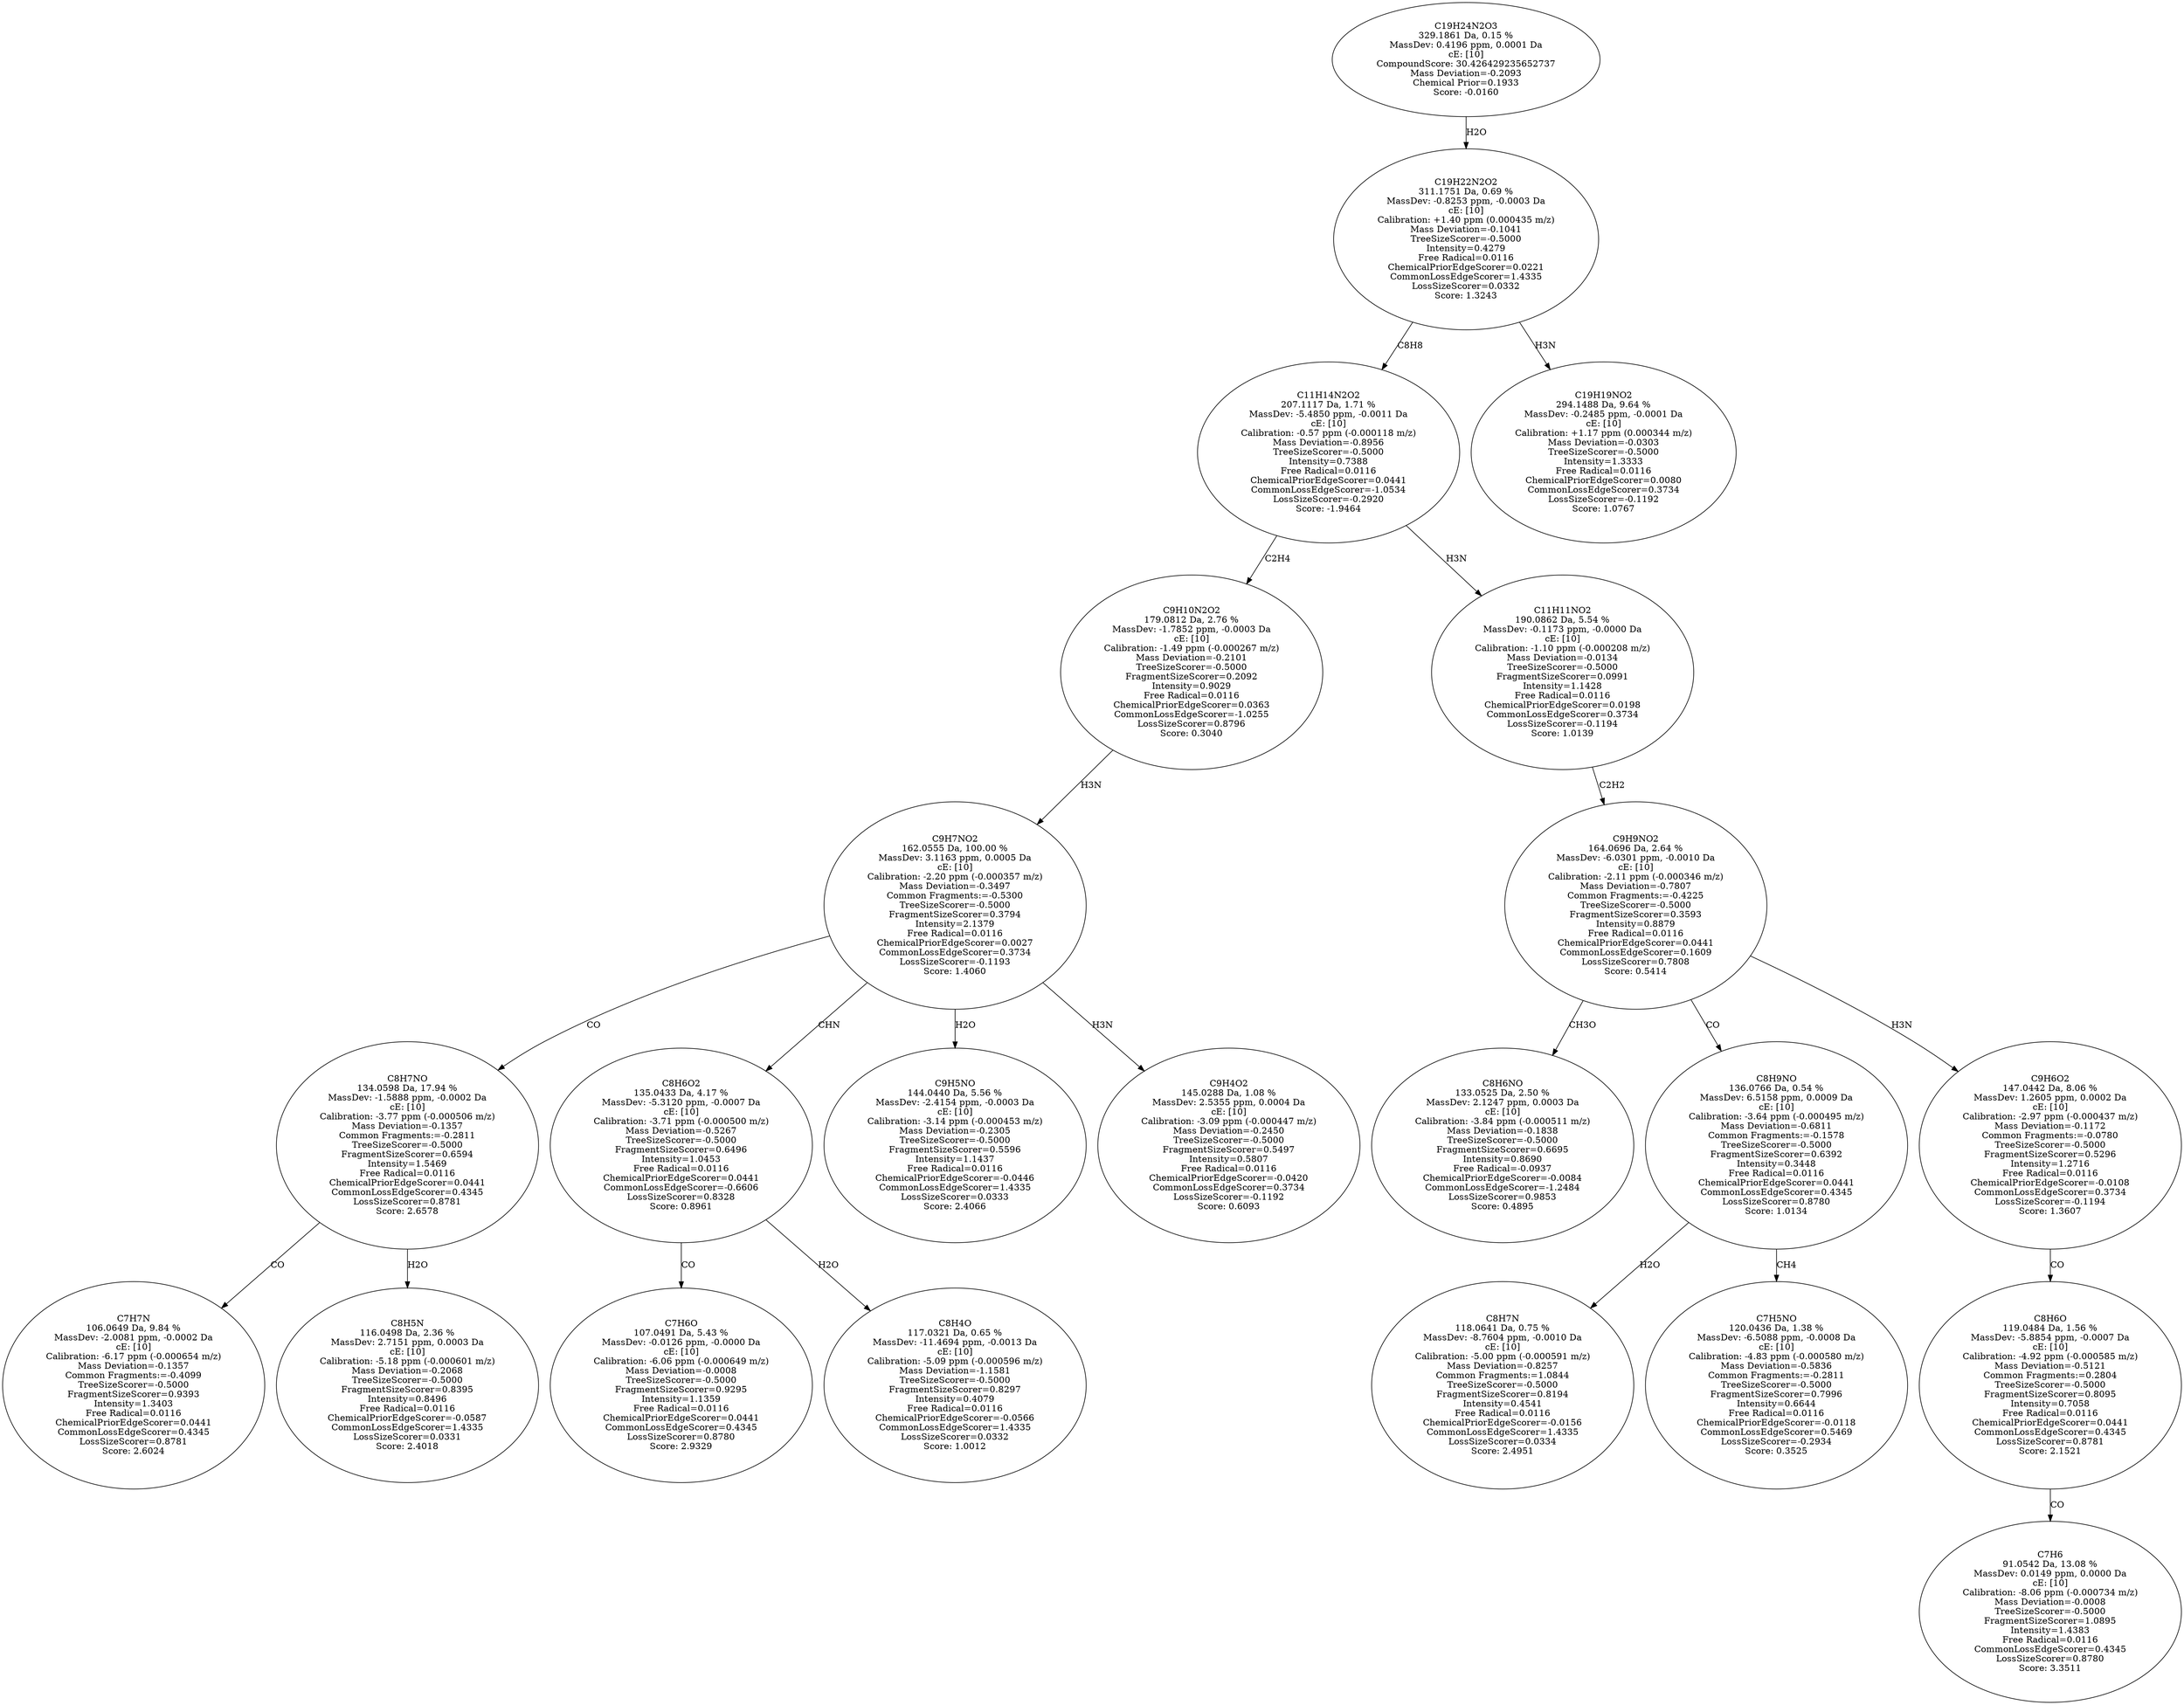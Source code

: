 strict digraph {
v1 [label="C7H7N\n106.0649 Da, 9.84 %\nMassDev: -2.0081 ppm, -0.0002 Da\ncE: [10]\nCalibration: -6.17 ppm (-0.000654 m/z)\nMass Deviation=-0.1357\nCommon Fragments:=-0.4099\nTreeSizeScorer=-0.5000\nFragmentSizeScorer=0.9393\nIntensity=1.3403\nFree Radical=0.0116\nChemicalPriorEdgeScorer=0.0441\nCommonLossEdgeScorer=0.4345\nLossSizeScorer=0.8781\nScore: 2.6024"];
v2 [label="C8H5N\n116.0498 Da, 2.36 %\nMassDev: 2.7151 ppm, 0.0003 Da\ncE: [10]\nCalibration: -5.18 ppm (-0.000601 m/z)\nMass Deviation=-0.2068\nTreeSizeScorer=-0.5000\nFragmentSizeScorer=0.8395\nIntensity=0.8496\nFree Radical=0.0116\nChemicalPriorEdgeScorer=-0.0587\nCommonLossEdgeScorer=1.4335\nLossSizeScorer=0.0331\nScore: 2.4018"];
v3 [label="C8H7NO\n134.0598 Da, 17.94 %\nMassDev: -1.5888 ppm, -0.0002 Da\ncE: [10]\nCalibration: -3.77 ppm (-0.000506 m/z)\nMass Deviation=-0.1357\nCommon Fragments:=-0.2811\nTreeSizeScorer=-0.5000\nFragmentSizeScorer=0.6594\nIntensity=1.5469\nFree Radical=0.0116\nChemicalPriorEdgeScorer=0.0441\nCommonLossEdgeScorer=0.4345\nLossSizeScorer=0.8781\nScore: 2.6578"];
v4 [label="C7H6O\n107.0491 Da, 5.43 %\nMassDev: -0.0126 ppm, -0.0000 Da\ncE: [10]\nCalibration: -6.06 ppm (-0.000649 m/z)\nMass Deviation=-0.0008\nTreeSizeScorer=-0.5000\nFragmentSizeScorer=0.9295\nIntensity=1.1359\nFree Radical=0.0116\nChemicalPriorEdgeScorer=0.0441\nCommonLossEdgeScorer=0.4345\nLossSizeScorer=0.8780\nScore: 2.9329"];
v5 [label="C8H4O\n117.0321 Da, 0.65 %\nMassDev: -11.4694 ppm, -0.0013 Da\ncE: [10]\nCalibration: -5.09 ppm (-0.000596 m/z)\nMass Deviation=-1.1581\nTreeSizeScorer=-0.5000\nFragmentSizeScorer=0.8297\nIntensity=0.4079\nFree Radical=0.0116\nChemicalPriorEdgeScorer=-0.0566\nCommonLossEdgeScorer=1.4335\nLossSizeScorer=0.0332\nScore: 1.0012"];
v6 [label="C8H6O2\n135.0433 Da, 4.17 %\nMassDev: -5.3120 ppm, -0.0007 Da\ncE: [10]\nCalibration: -3.71 ppm (-0.000500 m/z)\nMass Deviation=-0.5267\nTreeSizeScorer=-0.5000\nFragmentSizeScorer=0.6496\nIntensity=1.0453\nFree Radical=0.0116\nChemicalPriorEdgeScorer=0.0441\nCommonLossEdgeScorer=-0.6606\nLossSizeScorer=0.8328\nScore: 0.8961"];
v7 [label="C9H5NO\n144.0440 Da, 5.56 %\nMassDev: -2.4154 ppm, -0.0003 Da\ncE: [10]\nCalibration: -3.14 ppm (-0.000453 m/z)\nMass Deviation=-0.2305\nTreeSizeScorer=-0.5000\nFragmentSizeScorer=0.5596\nIntensity=1.1437\nFree Radical=0.0116\nChemicalPriorEdgeScorer=-0.0446\nCommonLossEdgeScorer=1.4335\nLossSizeScorer=0.0333\nScore: 2.4066"];
v8 [label="C9H4O2\n145.0288 Da, 1.08 %\nMassDev: 2.5355 ppm, 0.0004 Da\ncE: [10]\nCalibration: -3.09 ppm (-0.000447 m/z)\nMass Deviation=-0.2450\nTreeSizeScorer=-0.5000\nFragmentSizeScorer=0.5497\nIntensity=0.5807\nFree Radical=0.0116\nChemicalPriorEdgeScorer=-0.0420\nCommonLossEdgeScorer=0.3734\nLossSizeScorer=-0.1192\nScore: 0.6093"];
v9 [label="C9H7NO2\n162.0555 Da, 100.00 %\nMassDev: 3.1163 ppm, 0.0005 Da\ncE: [10]\nCalibration: -2.20 ppm (-0.000357 m/z)\nMass Deviation=-0.3497\nCommon Fragments:=-0.5300\nTreeSizeScorer=-0.5000\nFragmentSizeScorer=0.3794\nIntensity=2.1379\nFree Radical=0.0116\nChemicalPriorEdgeScorer=0.0027\nCommonLossEdgeScorer=0.3734\nLossSizeScorer=-0.1193\nScore: 1.4060"];
v10 [label="C9H10N2O2\n179.0812 Da, 2.76 %\nMassDev: -1.7852 ppm, -0.0003 Da\ncE: [10]\nCalibration: -1.49 ppm (-0.000267 m/z)\nMass Deviation=-0.2101\nTreeSizeScorer=-0.5000\nFragmentSizeScorer=0.2092\nIntensity=0.9029\nFree Radical=0.0116\nChemicalPriorEdgeScorer=0.0363\nCommonLossEdgeScorer=-1.0255\nLossSizeScorer=0.8796\nScore: 0.3040"];
v11 [label="C8H6NO\n133.0525 Da, 2.50 %\nMassDev: 2.1247 ppm, 0.0003 Da\ncE: [10]\nCalibration: -3.84 ppm (-0.000511 m/z)\nMass Deviation=-0.1838\nTreeSizeScorer=-0.5000\nFragmentSizeScorer=0.6695\nIntensity=0.8690\nFree Radical=-0.0937\nChemicalPriorEdgeScorer=-0.0084\nCommonLossEdgeScorer=-1.2484\nLossSizeScorer=0.9853\nScore: 0.4895"];
v12 [label="C8H7N\n118.0641 Da, 0.75 %\nMassDev: -8.7604 ppm, -0.0010 Da\ncE: [10]\nCalibration: -5.00 ppm (-0.000591 m/z)\nMass Deviation=-0.8257\nCommon Fragments:=1.0844\nTreeSizeScorer=-0.5000\nFragmentSizeScorer=0.8194\nIntensity=0.4541\nFree Radical=0.0116\nChemicalPriorEdgeScorer=-0.0156\nCommonLossEdgeScorer=1.4335\nLossSizeScorer=0.0334\nScore: 2.4951"];
v13 [label="C7H5NO\n120.0436 Da, 1.38 %\nMassDev: -6.5088 ppm, -0.0008 Da\ncE: [10]\nCalibration: -4.83 ppm (-0.000580 m/z)\nMass Deviation=-0.5836\nCommon Fragments:=-0.2811\nTreeSizeScorer=-0.5000\nFragmentSizeScorer=0.7996\nIntensity=0.6644\nFree Radical=0.0116\nChemicalPriorEdgeScorer=-0.0118\nCommonLossEdgeScorer=0.5469\nLossSizeScorer=-0.2934\nScore: 0.3525"];
v14 [label="C8H9NO\n136.0766 Da, 0.54 %\nMassDev: 6.5158 ppm, 0.0009 Da\ncE: [10]\nCalibration: -3.64 ppm (-0.000495 m/z)\nMass Deviation=-0.6811\nCommon Fragments:=-0.1578\nTreeSizeScorer=-0.5000\nFragmentSizeScorer=0.6392\nIntensity=0.3448\nFree Radical=0.0116\nChemicalPriorEdgeScorer=0.0441\nCommonLossEdgeScorer=0.4345\nLossSizeScorer=0.8780\nScore: 1.0134"];
v15 [label="C7H6\n91.0542 Da, 13.08 %\nMassDev: 0.0149 ppm, 0.0000 Da\ncE: [10]\nCalibration: -8.06 ppm (-0.000734 m/z)\nMass Deviation=-0.0008\nTreeSizeScorer=-0.5000\nFragmentSizeScorer=1.0895\nIntensity=1.4383\nFree Radical=0.0116\nCommonLossEdgeScorer=0.4345\nLossSizeScorer=0.8780\nScore: 3.3511"];
v16 [label="C8H6O\n119.0484 Da, 1.56 %\nMassDev: -5.8854 ppm, -0.0007 Da\ncE: [10]\nCalibration: -4.92 ppm (-0.000585 m/z)\nMass Deviation=-0.5121\nCommon Fragments:=0.2804\nTreeSizeScorer=-0.5000\nFragmentSizeScorer=0.8095\nIntensity=0.7058\nFree Radical=0.0116\nChemicalPriorEdgeScorer=0.0441\nCommonLossEdgeScorer=0.4345\nLossSizeScorer=0.8781\nScore: 2.1521"];
v17 [label="C9H6O2\n147.0442 Da, 8.06 %\nMassDev: 1.2605 ppm, 0.0002 Da\ncE: [10]\nCalibration: -2.97 ppm (-0.000437 m/z)\nMass Deviation=-0.1172\nCommon Fragments:=-0.0780\nTreeSizeScorer=-0.5000\nFragmentSizeScorer=0.5296\nIntensity=1.2716\nFree Radical=0.0116\nChemicalPriorEdgeScorer=-0.0108\nCommonLossEdgeScorer=0.3734\nLossSizeScorer=-0.1194\nScore: 1.3607"];
v18 [label="C9H9NO2\n164.0696 Da, 2.64 %\nMassDev: -6.0301 ppm, -0.0010 Da\ncE: [10]\nCalibration: -2.11 ppm (-0.000346 m/z)\nMass Deviation=-0.7807\nCommon Fragments:=-0.4225\nTreeSizeScorer=-0.5000\nFragmentSizeScorer=0.3593\nIntensity=0.8879\nFree Radical=0.0116\nChemicalPriorEdgeScorer=0.0441\nCommonLossEdgeScorer=0.1609\nLossSizeScorer=0.7808\nScore: 0.5414"];
v19 [label="C11H11NO2\n190.0862 Da, 5.54 %\nMassDev: -0.1173 ppm, -0.0000 Da\ncE: [10]\nCalibration: -1.10 ppm (-0.000208 m/z)\nMass Deviation=-0.0134\nTreeSizeScorer=-0.5000\nFragmentSizeScorer=0.0991\nIntensity=1.1428\nFree Radical=0.0116\nChemicalPriorEdgeScorer=0.0198\nCommonLossEdgeScorer=0.3734\nLossSizeScorer=-0.1194\nScore: 1.0139"];
v20 [label="C11H14N2O2\n207.1117 Da, 1.71 %\nMassDev: -5.4850 ppm, -0.0011 Da\ncE: [10]\nCalibration: -0.57 ppm (-0.000118 m/z)\nMass Deviation=-0.8956\nTreeSizeScorer=-0.5000\nIntensity=0.7388\nFree Radical=0.0116\nChemicalPriorEdgeScorer=0.0441\nCommonLossEdgeScorer=-1.0534\nLossSizeScorer=-0.2920\nScore: -1.9464"];
v21 [label="C19H19NO2\n294.1488 Da, 9.64 %\nMassDev: -0.2485 ppm, -0.0001 Da\ncE: [10]\nCalibration: +1.17 ppm (0.000344 m/z)\nMass Deviation=-0.0303\nTreeSizeScorer=-0.5000\nIntensity=1.3333\nFree Radical=0.0116\nChemicalPriorEdgeScorer=0.0080\nCommonLossEdgeScorer=0.3734\nLossSizeScorer=-0.1192\nScore: 1.0767"];
v22 [label="C19H22N2O2\n311.1751 Da, 0.69 %\nMassDev: -0.8253 ppm, -0.0003 Da\ncE: [10]\nCalibration: +1.40 ppm (0.000435 m/z)\nMass Deviation=-0.1041\nTreeSizeScorer=-0.5000\nIntensity=0.4279\nFree Radical=0.0116\nChemicalPriorEdgeScorer=0.0221\nCommonLossEdgeScorer=1.4335\nLossSizeScorer=0.0332\nScore: 1.3243"];
v23 [label="C19H24N2O3\n329.1861 Da, 0.15 %\nMassDev: 0.4196 ppm, 0.0001 Da\ncE: [10]\nCompoundScore: 30.426429235652737\nMass Deviation=-0.2093\nChemical Prior=0.1933\nScore: -0.0160"];
v3 -> v1 [label="CO"];
v3 -> v2 [label="H2O"];
v9 -> v3 [label="CO"];
v6 -> v4 [label="CO"];
v6 -> v5 [label="H2O"];
v9 -> v6 [label="CHN"];
v9 -> v7 [label="H2O"];
v9 -> v8 [label="H3N"];
v10 -> v9 [label="H3N"];
v20 -> v10 [label="C2H4"];
v18 -> v11 [label="CH3O"];
v14 -> v12 [label="H2O"];
v14 -> v13 [label="CH4"];
v18 -> v14 [label="CO"];
v16 -> v15 [label="CO"];
v17 -> v16 [label="CO"];
v18 -> v17 [label="H3N"];
v19 -> v18 [label="C2H2"];
v20 -> v19 [label="H3N"];
v22 -> v20 [label="C8H8"];
v22 -> v21 [label="H3N"];
v23 -> v22 [label="H2O"];
}